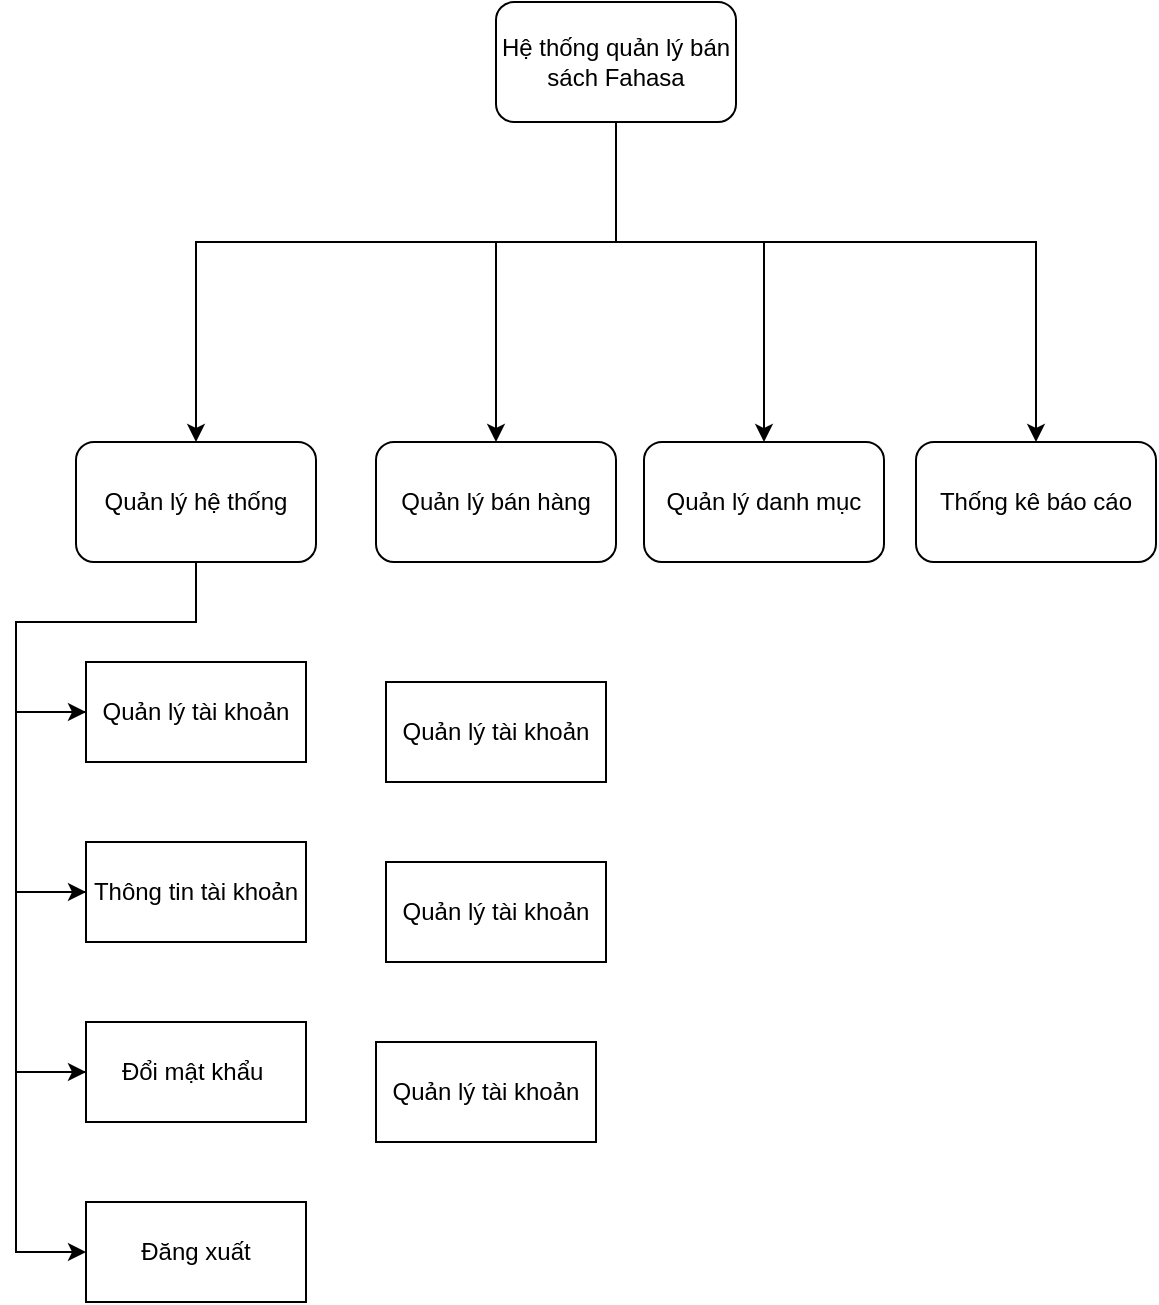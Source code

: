 <mxfile version="15.7.3" type="github">
  <diagram id="-8K0fpGNTkBHRJWTZ__B" name="Page-1">
    <mxGraphModel dx="1038" dy="571" grid="1" gridSize="10" guides="1" tooltips="1" connect="1" arrows="1" fold="1" page="1" pageScale="1" pageWidth="827" pageHeight="1169" math="0" shadow="0">
      <root>
        <mxCell id="0" />
        <mxCell id="1" parent="0" />
        <mxCell id="ymiAECv4PCjiOdz3528s-2" value="Hệ thống quản lý bán sách Fahasa" style="rounded=1;whiteSpace=wrap;html=1;" vertex="1" parent="1">
          <mxGeometry x="340" y="20" width="120" height="60" as="geometry" />
        </mxCell>
        <mxCell id="ymiAECv4PCjiOdz3528s-3" value="Quản lý hệ thống" style="rounded=1;whiteSpace=wrap;html=1;" vertex="1" parent="1">
          <mxGeometry x="130" y="240" width="120" height="60" as="geometry" />
        </mxCell>
        <mxCell id="ymiAECv4PCjiOdz3528s-4" value="Quản lý bán hàng" style="rounded=1;whiteSpace=wrap;html=1;" vertex="1" parent="1">
          <mxGeometry x="280" y="240" width="120" height="60" as="geometry" />
        </mxCell>
        <mxCell id="ymiAECv4PCjiOdz3528s-5" value="Thống kê báo cáo" style="rounded=1;whiteSpace=wrap;html=1;" vertex="1" parent="1">
          <mxGeometry x="550" y="240" width="120" height="60" as="geometry" />
        </mxCell>
        <mxCell id="ymiAECv4PCjiOdz3528s-6" value="Quản lý danh mục" style="rounded=1;whiteSpace=wrap;html=1;" vertex="1" parent="1">
          <mxGeometry x="414" y="240" width="120" height="60" as="geometry" />
        </mxCell>
        <mxCell id="ymiAECv4PCjiOdz3528s-8" value="" style="edgeStyle=segmentEdgeStyle;endArrow=classic;html=1;rounded=0;exitX=0.25;exitY=1;exitDx=0;exitDy=0;entryX=0.5;entryY=0;entryDx=0;entryDy=0;" edge="1" parent="1" source="ymiAECv4PCjiOdz3528s-2" target="ymiAECv4PCjiOdz3528s-3">
          <mxGeometry width="50" height="50" relative="1" as="geometry">
            <mxPoint x="390" y="310" as="sourcePoint" />
            <mxPoint x="440" y="260" as="targetPoint" />
            <Array as="points">
              <mxPoint x="400" y="80" />
              <mxPoint x="400" y="140" />
              <mxPoint x="190" y="140" />
            </Array>
          </mxGeometry>
        </mxCell>
        <mxCell id="ymiAECv4PCjiOdz3528s-9" value="" style="edgeStyle=segmentEdgeStyle;endArrow=classic;html=1;rounded=0;exitX=0.25;exitY=1;exitDx=0;exitDy=0;entryX=0.5;entryY=0;entryDx=0;entryDy=0;" edge="1" parent="1" source="ymiAECv4PCjiOdz3528s-2" target="ymiAECv4PCjiOdz3528s-4">
          <mxGeometry width="50" height="50" relative="1" as="geometry">
            <mxPoint x="390" y="310" as="sourcePoint" />
            <mxPoint x="440" y="260" as="targetPoint" />
            <Array as="points">
              <mxPoint x="400" y="80" />
              <mxPoint x="400" y="140" />
              <mxPoint x="340" y="140" />
            </Array>
          </mxGeometry>
        </mxCell>
        <mxCell id="ymiAECv4PCjiOdz3528s-10" value="" style="edgeStyle=segmentEdgeStyle;endArrow=classic;html=1;rounded=0;exitX=0.75;exitY=1;exitDx=0;exitDy=0;entryX=0.5;entryY=0;entryDx=0;entryDy=0;" edge="1" parent="1" source="ymiAECv4PCjiOdz3528s-2" target="ymiAECv4PCjiOdz3528s-6">
          <mxGeometry width="50" height="50" relative="1" as="geometry">
            <mxPoint x="390" y="310" as="sourcePoint" />
            <mxPoint x="440" y="260" as="targetPoint" />
            <Array as="points">
              <mxPoint x="400" y="80" />
              <mxPoint x="400" y="140" />
              <mxPoint x="474" y="140" />
            </Array>
          </mxGeometry>
        </mxCell>
        <mxCell id="ymiAECv4PCjiOdz3528s-11" value="" style="edgeStyle=segmentEdgeStyle;endArrow=classic;html=1;rounded=0;exitX=0.75;exitY=1;exitDx=0;exitDy=0;entryX=0.5;entryY=0;entryDx=0;entryDy=0;" edge="1" parent="1" source="ymiAECv4PCjiOdz3528s-2" target="ymiAECv4PCjiOdz3528s-5">
          <mxGeometry width="50" height="50" relative="1" as="geometry">
            <mxPoint x="390" y="310" as="sourcePoint" />
            <mxPoint x="440" y="260" as="targetPoint" />
            <Array as="points">
              <mxPoint x="400" y="80" />
              <mxPoint x="400" y="140" />
              <mxPoint x="610" y="140" />
            </Array>
          </mxGeometry>
        </mxCell>
        <mxCell id="ymiAECv4PCjiOdz3528s-16" value="Quản lý tài khoản" style="rounded=0;whiteSpace=wrap;html=1;" vertex="1" parent="1">
          <mxGeometry x="135" y="350" width="110" height="50" as="geometry" />
        </mxCell>
        <mxCell id="ymiAECv4PCjiOdz3528s-18" value="Đăng xuất" style="rounded=0;whiteSpace=wrap;html=1;" vertex="1" parent="1">
          <mxGeometry x="135" y="620" width="110" height="50" as="geometry" />
        </mxCell>
        <mxCell id="ymiAECv4PCjiOdz3528s-19" value="Đổi mật khẩu&amp;nbsp;" style="rounded=0;whiteSpace=wrap;html=1;" vertex="1" parent="1">
          <mxGeometry x="135" y="530" width="110" height="50" as="geometry" />
        </mxCell>
        <mxCell id="ymiAECv4PCjiOdz3528s-20" value="Thông tin tài khoản" style="rounded=0;whiteSpace=wrap;html=1;" vertex="1" parent="1">
          <mxGeometry x="135" y="440" width="110" height="50" as="geometry" />
        </mxCell>
        <mxCell id="ymiAECv4PCjiOdz3528s-21" style="edgeStyle=orthogonalEdgeStyle;rounded=0;orthogonalLoop=1;jettySize=auto;html=1;exitX=0.5;exitY=1;exitDx=0;exitDy=0;" edge="1" parent="1" source="ymiAECv4PCjiOdz3528s-20" target="ymiAECv4PCjiOdz3528s-20">
          <mxGeometry relative="1" as="geometry" />
        </mxCell>
        <mxCell id="ymiAECv4PCjiOdz3528s-24" value="" style="edgeStyle=segmentEdgeStyle;endArrow=classic;html=1;rounded=0;exitX=0.5;exitY=1;exitDx=0;exitDy=0;entryX=0;entryY=0.5;entryDx=0;entryDy=0;" edge="1" parent="1" source="ymiAECv4PCjiOdz3528s-3" target="ymiAECv4PCjiOdz3528s-16">
          <mxGeometry width="50" height="50" relative="1" as="geometry">
            <mxPoint x="390" y="480" as="sourcePoint" />
            <mxPoint x="40" y="400" as="targetPoint" />
            <Array as="points">
              <mxPoint x="190" y="330" />
              <mxPoint x="100" y="330" />
              <mxPoint x="100" y="375" />
            </Array>
          </mxGeometry>
        </mxCell>
        <mxCell id="ymiAECv4PCjiOdz3528s-25" value="" style="edgeStyle=segmentEdgeStyle;endArrow=classic;html=1;rounded=0;exitX=0;exitY=0.5;exitDx=0;exitDy=0;entryX=0;entryY=0.5;entryDx=0;entryDy=0;" edge="1" parent="1" source="ymiAECv4PCjiOdz3528s-16" target="ymiAECv4PCjiOdz3528s-20">
          <mxGeometry width="50" height="50" relative="1" as="geometry">
            <mxPoint x="390" y="480" as="sourcePoint" />
            <mxPoint x="440" y="430" as="targetPoint" />
            <Array as="points">
              <mxPoint x="100" y="375" />
              <mxPoint x="100" y="465" />
            </Array>
          </mxGeometry>
        </mxCell>
        <mxCell id="ymiAECv4PCjiOdz3528s-26" value="" style="edgeStyle=segmentEdgeStyle;endArrow=classic;html=1;rounded=0;exitX=0;exitY=0.5;exitDx=0;exitDy=0;entryX=0;entryY=0.5;entryDx=0;entryDy=0;" edge="1" parent="1" source="ymiAECv4PCjiOdz3528s-20" target="ymiAECv4PCjiOdz3528s-19">
          <mxGeometry width="50" height="50" relative="1" as="geometry">
            <mxPoint x="145" y="385" as="sourcePoint" />
            <mxPoint x="145" y="475" as="targetPoint" />
            <Array as="points">
              <mxPoint x="100" y="465" />
              <mxPoint x="100" y="555" />
            </Array>
          </mxGeometry>
        </mxCell>
        <mxCell id="ymiAECv4PCjiOdz3528s-27" value="" style="edgeStyle=segmentEdgeStyle;endArrow=classic;html=1;rounded=0;exitX=0;exitY=0.5;exitDx=0;exitDy=0;entryX=0;entryY=0.5;entryDx=0;entryDy=0;" edge="1" parent="1" source="ymiAECv4PCjiOdz3528s-19" target="ymiAECv4PCjiOdz3528s-18">
          <mxGeometry width="50" height="50" relative="1" as="geometry">
            <mxPoint x="115" y="560" as="sourcePoint" />
            <mxPoint x="115" y="650" as="targetPoint" />
            <Array as="points">
              <mxPoint x="100" y="555" />
              <mxPoint x="100" y="645" />
            </Array>
          </mxGeometry>
        </mxCell>
        <mxCell id="ymiAECv4PCjiOdz3528s-34" value="Quản lý tài khoản" style="rounded=0;whiteSpace=wrap;html=1;" vertex="1" parent="1">
          <mxGeometry x="285" y="360" width="110" height="50" as="geometry" />
        </mxCell>
        <mxCell id="ymiAECv4PCjiOdz3528s-35" value="Quản lý tài khoản" style="rounded=0;whiteSpace=wrap;html=1;" vertex="1" parent="1">
          <mxGeometry x="280" y="540" width="110" height="50" as="geometry" />
        </mxCell>
        <mxCell id="ymiAECv4PCjiOdz3528s-36" value="Quản lý tài khoản" style="rounded=0;whiteSpace=wrap;html=1;" vertex="1" parent="1">
          <mxGeometry x="285" y="450" width="110" height="50" as="geometry" />
        </mxCell>
      </root>
    </mxGraphModel>
  </diagram>
</mxfile>
